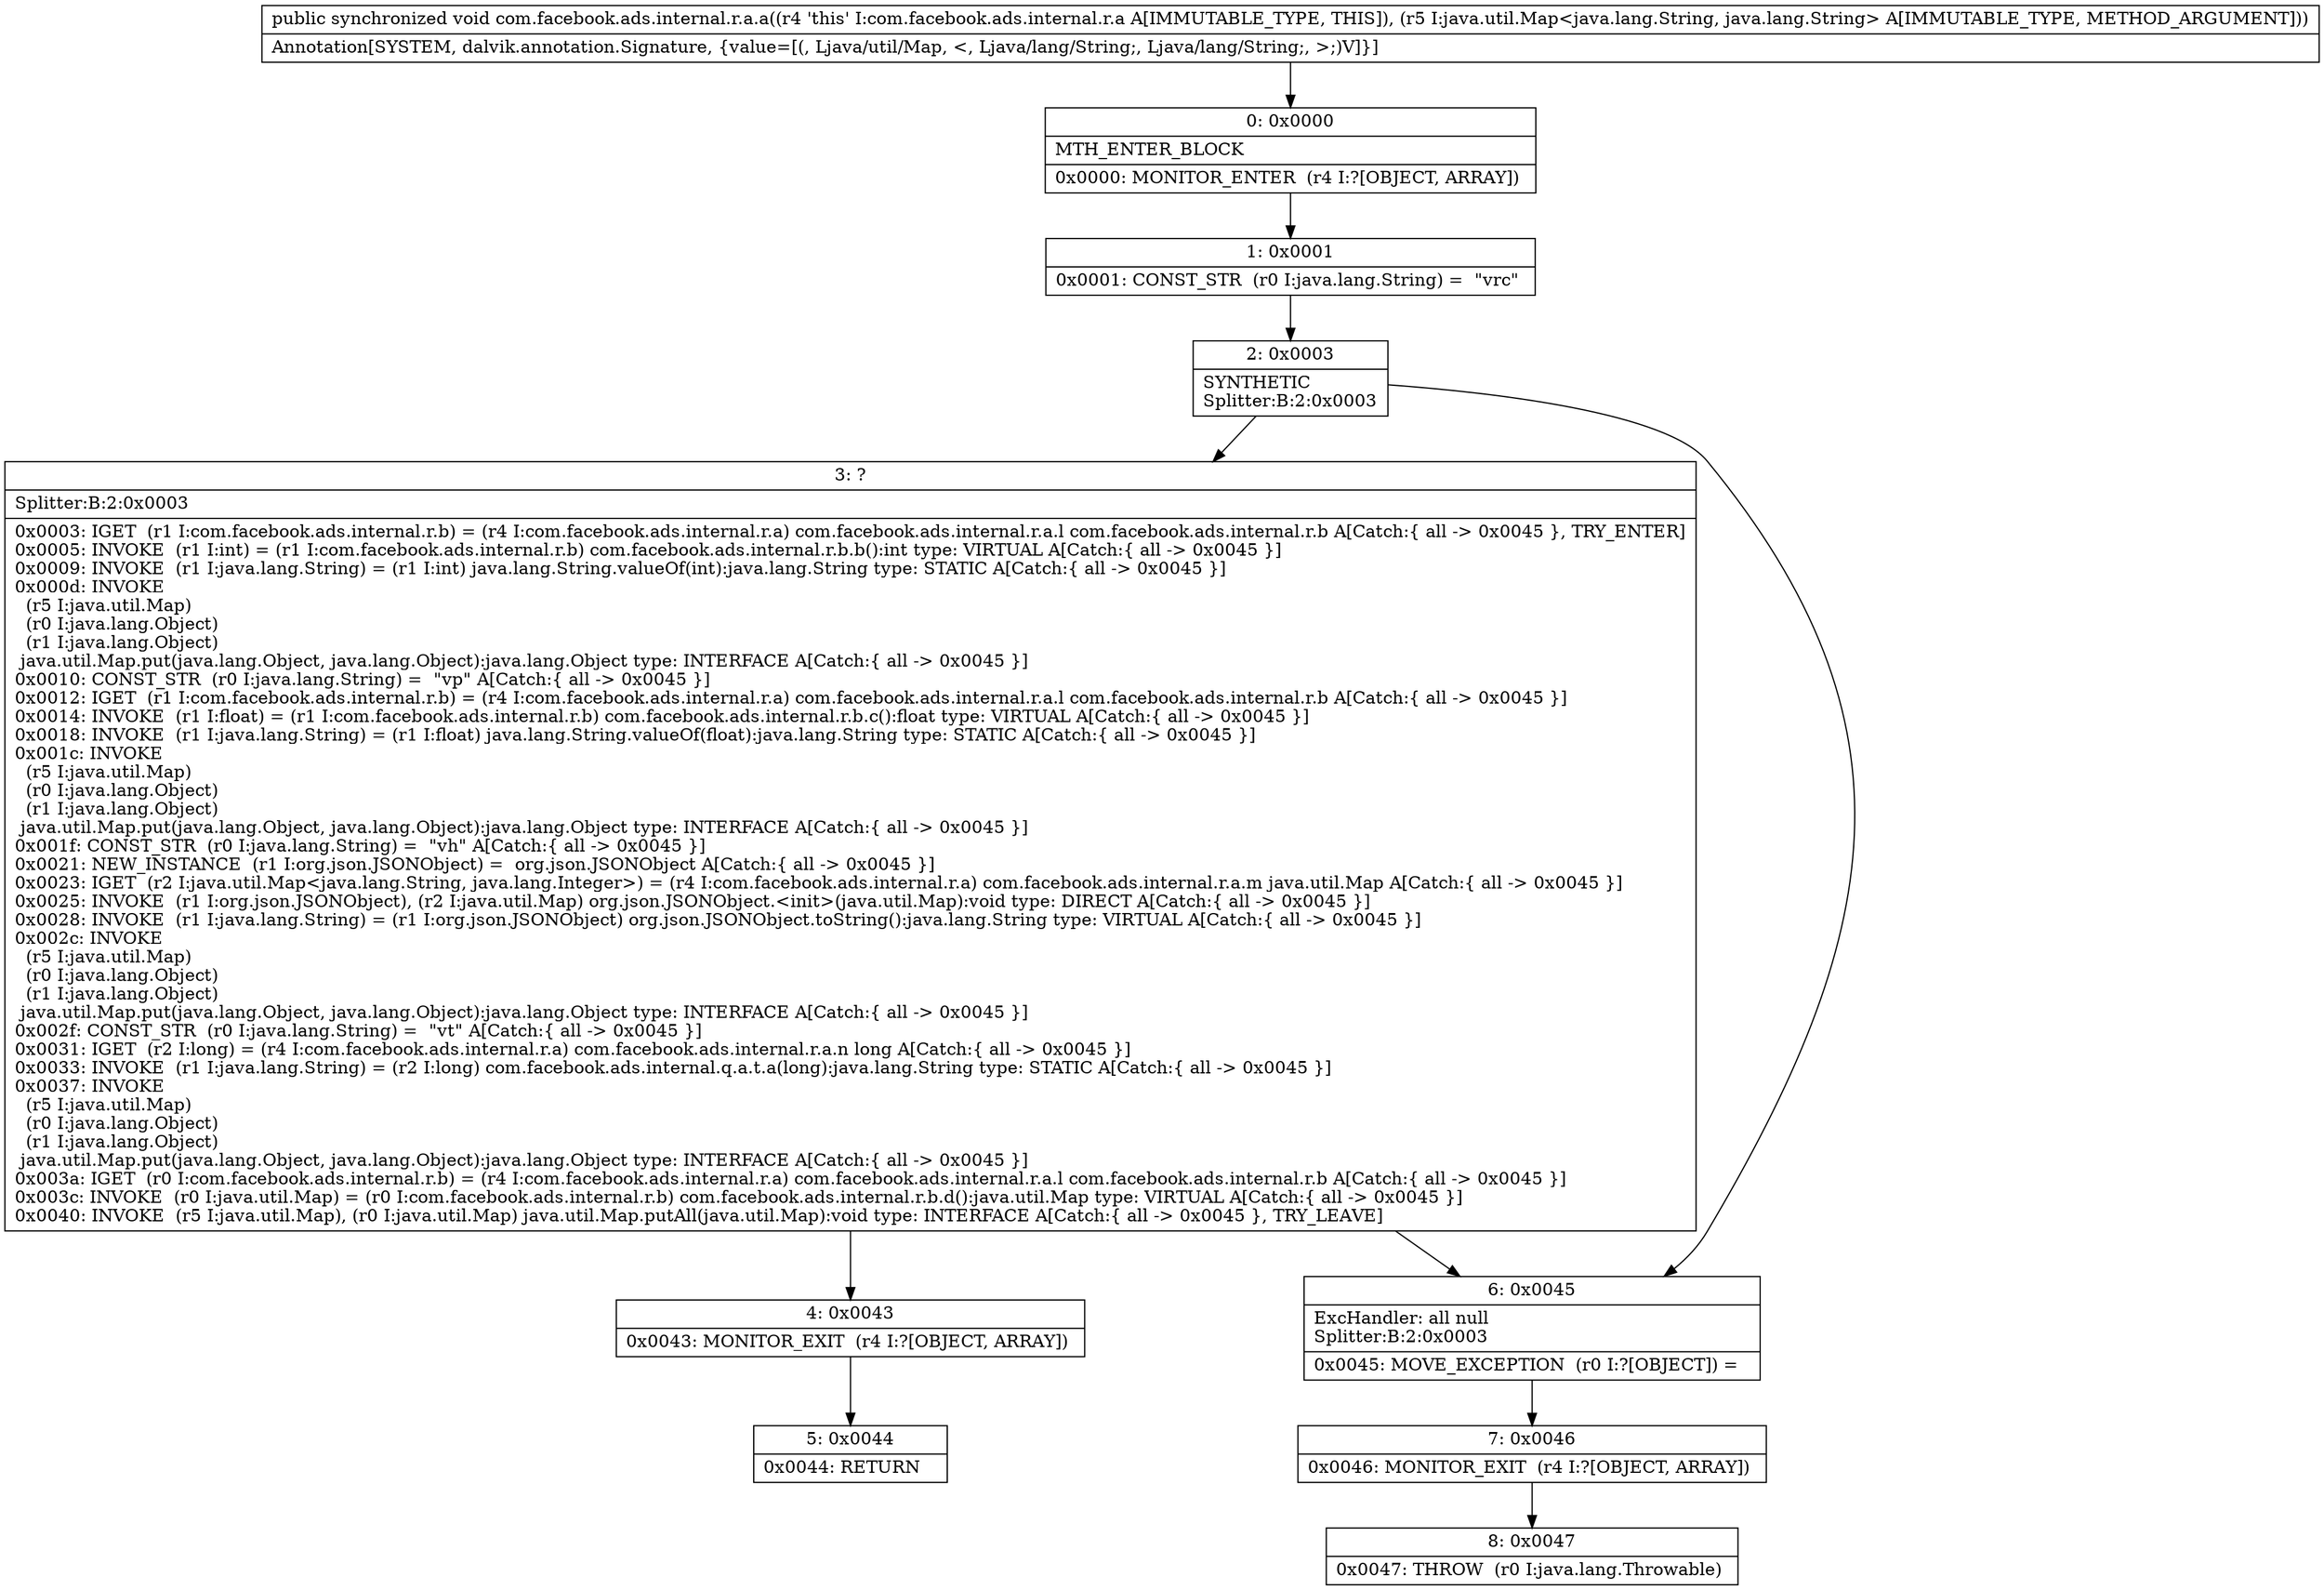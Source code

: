 digraph "CFG forcom.facebook.ads.internal.r.a.a(Ljava\/util\/Map;)V" {
Node_0 [shape=record,label="{0\:\ 0x0000|MTH_ENTER_BLOCK\l|0x0000: MONITOR_ENTER  (r4 I:?[OBJECT, ARRAY]) \l}"];
Node_1 [shape=record,label="{1\:\ 0x0001|0x0001: CONST_STR  (r0 I:java.lang.String) =  \"vrc\" \l}"];
Node_2 [shape=record,label="{2\:\ 0x0003|SYNTHETIC\lSplitter:B:2:0x0003\l}"];
Node_3 [shape=record,label="{3\:\ ?|Splitter:B:2:0x0003\l|0x0003: IGET  (r1 I:com.facebook.ads.internal.r.b) = (r4 I:com.facebook.ads.internal.r.a) com.facebook.ads.internal.r.a.l com.facebook.ads.internal.r.b A[Catch:\{ all \-\> 0x0045 \}, TRY_ENTER]\l0x0005: INVOKE  (r1 I:int) = (r1 I:com.facebook.ads.internal.r.b) com.facebook.ads.internal.r.b.b():int type: VIRTUAL A[Catch:\{ all \-\> 0x0045 \}]\l0x0009: INVOKE  (r1 I:java.lang.String) = (r1 I:int) java.lang.String.valueOf(int):java.lang.String type: STATIC A[Catch:\{ all \-\> 0x0045 \}]\l0x000d: INVOKE  \l  (r5 I:java.util.Map)\l  (r0 I:java.lang.Object)\l  (r1 I:java.lang.Object)\l java.util.Map.put(java.lang.Object, java.lang.Object):java.lang.Object type: INTERFACE A[Catch:\{ all \-\> 0x0045 \}]\l0x0010: CONST_STR  (r0 I:java.lang.String) =  \"vp\" A[Catch:\{ all \-\> 0x0045 \}]\l0x0012: IGET  (r1 I:com.facebook.ads.internal.r.b) = (r4 I:com.facebook.ads.internal.r.a) com.facebook.ads.internal.r.a.l com.facebook.ads.internal.r.b A[Catch:\{ all \-\> 0x0045 \}]\l0x0014: INVOKE  (r1 I:float) = (r1 I:com.facebook.ads.internal.r.b) com.facebook.ads.internal.r.b.c():float type: VIRTUAL A[Catch:\{ all \-\> 0x0045 \}]\l0x0018: INVOKE  (r1 I:java.lang.String) = (r1 I:float) java.lang.String.valueOf(float):java.lang.String type: STATIC A[Catch:\{ all \-\> 0x0045 \}]\l0x001c: INVOKE  \l  (r5 I:java.util.Map)\l  (r0 I:java.lang.Object)\l  (r1 I:java.lang.Object)\l java.util.Map.put(java.lang.Object, java.lang.Object):java.lang.Object type: INTERFACE A[Catch:\{ all \-\> 0x0045 \}]\l0x001f: CONST_STR  (r0 I:java.lang.String) =  \"vh\" A[Catch:\{ all \-\> 0x0045 \}]\l0x0021: NEW_INSTANCE  (r1 I:org.json.JSONObject) =  org.json.JSONObject A[Catch:\{ all \-\> 0x0045 \}]\l0x0023: IGET  (r2 I:java.util.Map\<java.lang.String, java.lang.Integer\>) = (r4 I:com.facebook.ads.internal.r.a) com.facebook.ads.internal.r.a.m java.util.Map A[Catch:\{ all \-\> 0x0045 \}]\l0x0025: INVOKE  (r1 I:org.json.JSONObject), (r2 I:java.util.Map) org.json.JSONObject.\<init\>(java.util.Map):void type: DIRECT A[Catch:\{ all \-\> 0x0045 \}]\l0x0028: INVOKE  (r1 I:java.lang.String) = (r1 I:org.json.JSONObject) org.json.JSONObject.toString():java.lang.String type: VIRTUAL A[Catch:\{ all \-\> 0x0045 \}]\l0x002c: INVOKE  \l  (r5 I:java.util.Map)\l  (r0 I:java.lang.Object)\l  (r1 I:java.lang.Object)\l java.util.Map.put(java.lang.Object, java.lang.Object):java.lang.Object type: INTERFACE A[Catch:\{ all \-\> 0x0045 \}]\l0x002f: CONST_STR  (r0 I:java.lang.String) =  \"vt\" A[Catch:\{ all \-\> 0x0045 \}]\l0x0031: IGET  (r2 I:long) = (r4 I:com.facebook.ads.internal.r.a) com.facebook.ads.internal.r.a.n long A[Catch:\{ all \-\> 0x0045 \}]\l0x0033: INVOKE  (r1 I:java.lang.String) = (r2 I:long) com.facebook.ads.internal.q.a.t.a(long):java.lang.String type: STATIC A[Catch:\{ all \-\> 0x0045 \}]\l0x0037: INVOKE  \l  (r5 I:java.util.Map)\l  (r0 I:java.lang.Object)\l  (r1 I:java.lang.Object)\l java.util.Map.put(java.lang.Object, java.lang.Object):java.lang.Object type: INTERFACE A[Catch:\{ all \-\> 0x0045 \}]\l0x003a: IGET  (r0 I:com.facebook.ads.internal.r.b) = (r4 I:com.facebook.ads.internal.r.a) com.facebook.ads.internal.r.a.l com.facebook.ads.internal.r.b A[Catch:\{ all \-\> 0x0045 \}]\l0x003c: INVOKE  (r0 I:java.util.Map) = (r0 I:com.facebook.ads.internal.r.b) com.facebook.ads.internal.r.b.d():java.util.Map type: VIRTUAL A[Catch:\{ all \-\> 0x0045 \}]\l0x0040: INVOKE  (r5 I:java.util.Map), (r0 I:java.util.Map) java.util.Map.putAll(java.util.Map):void type: INTERFACE A[Catch:\{ all \-\> 0x0045 \}, TRY_LEAVE]\l}"];
Node_4 [shape=record,label="{4\:\ 0x0043|0x0043: MONITOR_EXIT  (r4 I:?[OBJECT, ARRAY]) \l}"];
Node_5 [shape=record,label="{5\:\ 0x0044|0x0044: RETURN   \l}"];
Node_6 [shape=record,label="{6\:\ 0x0045|ExcHandler: all null\lSplitter:B:2:0x0003\l|0x0045: MOVE_EXCEPTION  (r0 I:?[OBJECT]) =  \l}"];
Node_7 [shape=record,label="{7\:\ 0x0046|0x0046: MONITOR_EXIT  (r4 I:?[OBJECT, ARRAY]) \l}"];
Node_8 [shape=record,label="{8\:\ 0x0047|0x0047: THROW  (r0 I:java.lang.Throwable) \l}"];
MethodNode[shape=record,label="{public synchronized void com.facebook.ads.internal.r.a.a((r4 'this' I:com.facebook.ads.internal.r.a A[IMMUTABLE_TYPE, THIS]), (r5 I:java.util.Map\<java.lang.String, java.lang.String\> A[IMMUTABLE_TYPE, METHOD_ARGUMENT]))  | Annotation[SYSTEM, dalvik.annotation.Signature, \{value=[(, Ljava\/util\/Map, \<, Ljava\/lang\/String;, Ljava\/lang\/String;, \>;)V]\}]\l}"];
MethodNode -> Node_0;
Node_0 -> Node_1;
Node_1 -> Node_2;
Node_2 -> Node_3;
Node_2 -> Node_6;
Node_3 -> Node_4;
Node_3 -> Node_6;
Node_4 -> Node_5;
Node_6 -> Node_7;
Node_7 -> Node_8;
}

